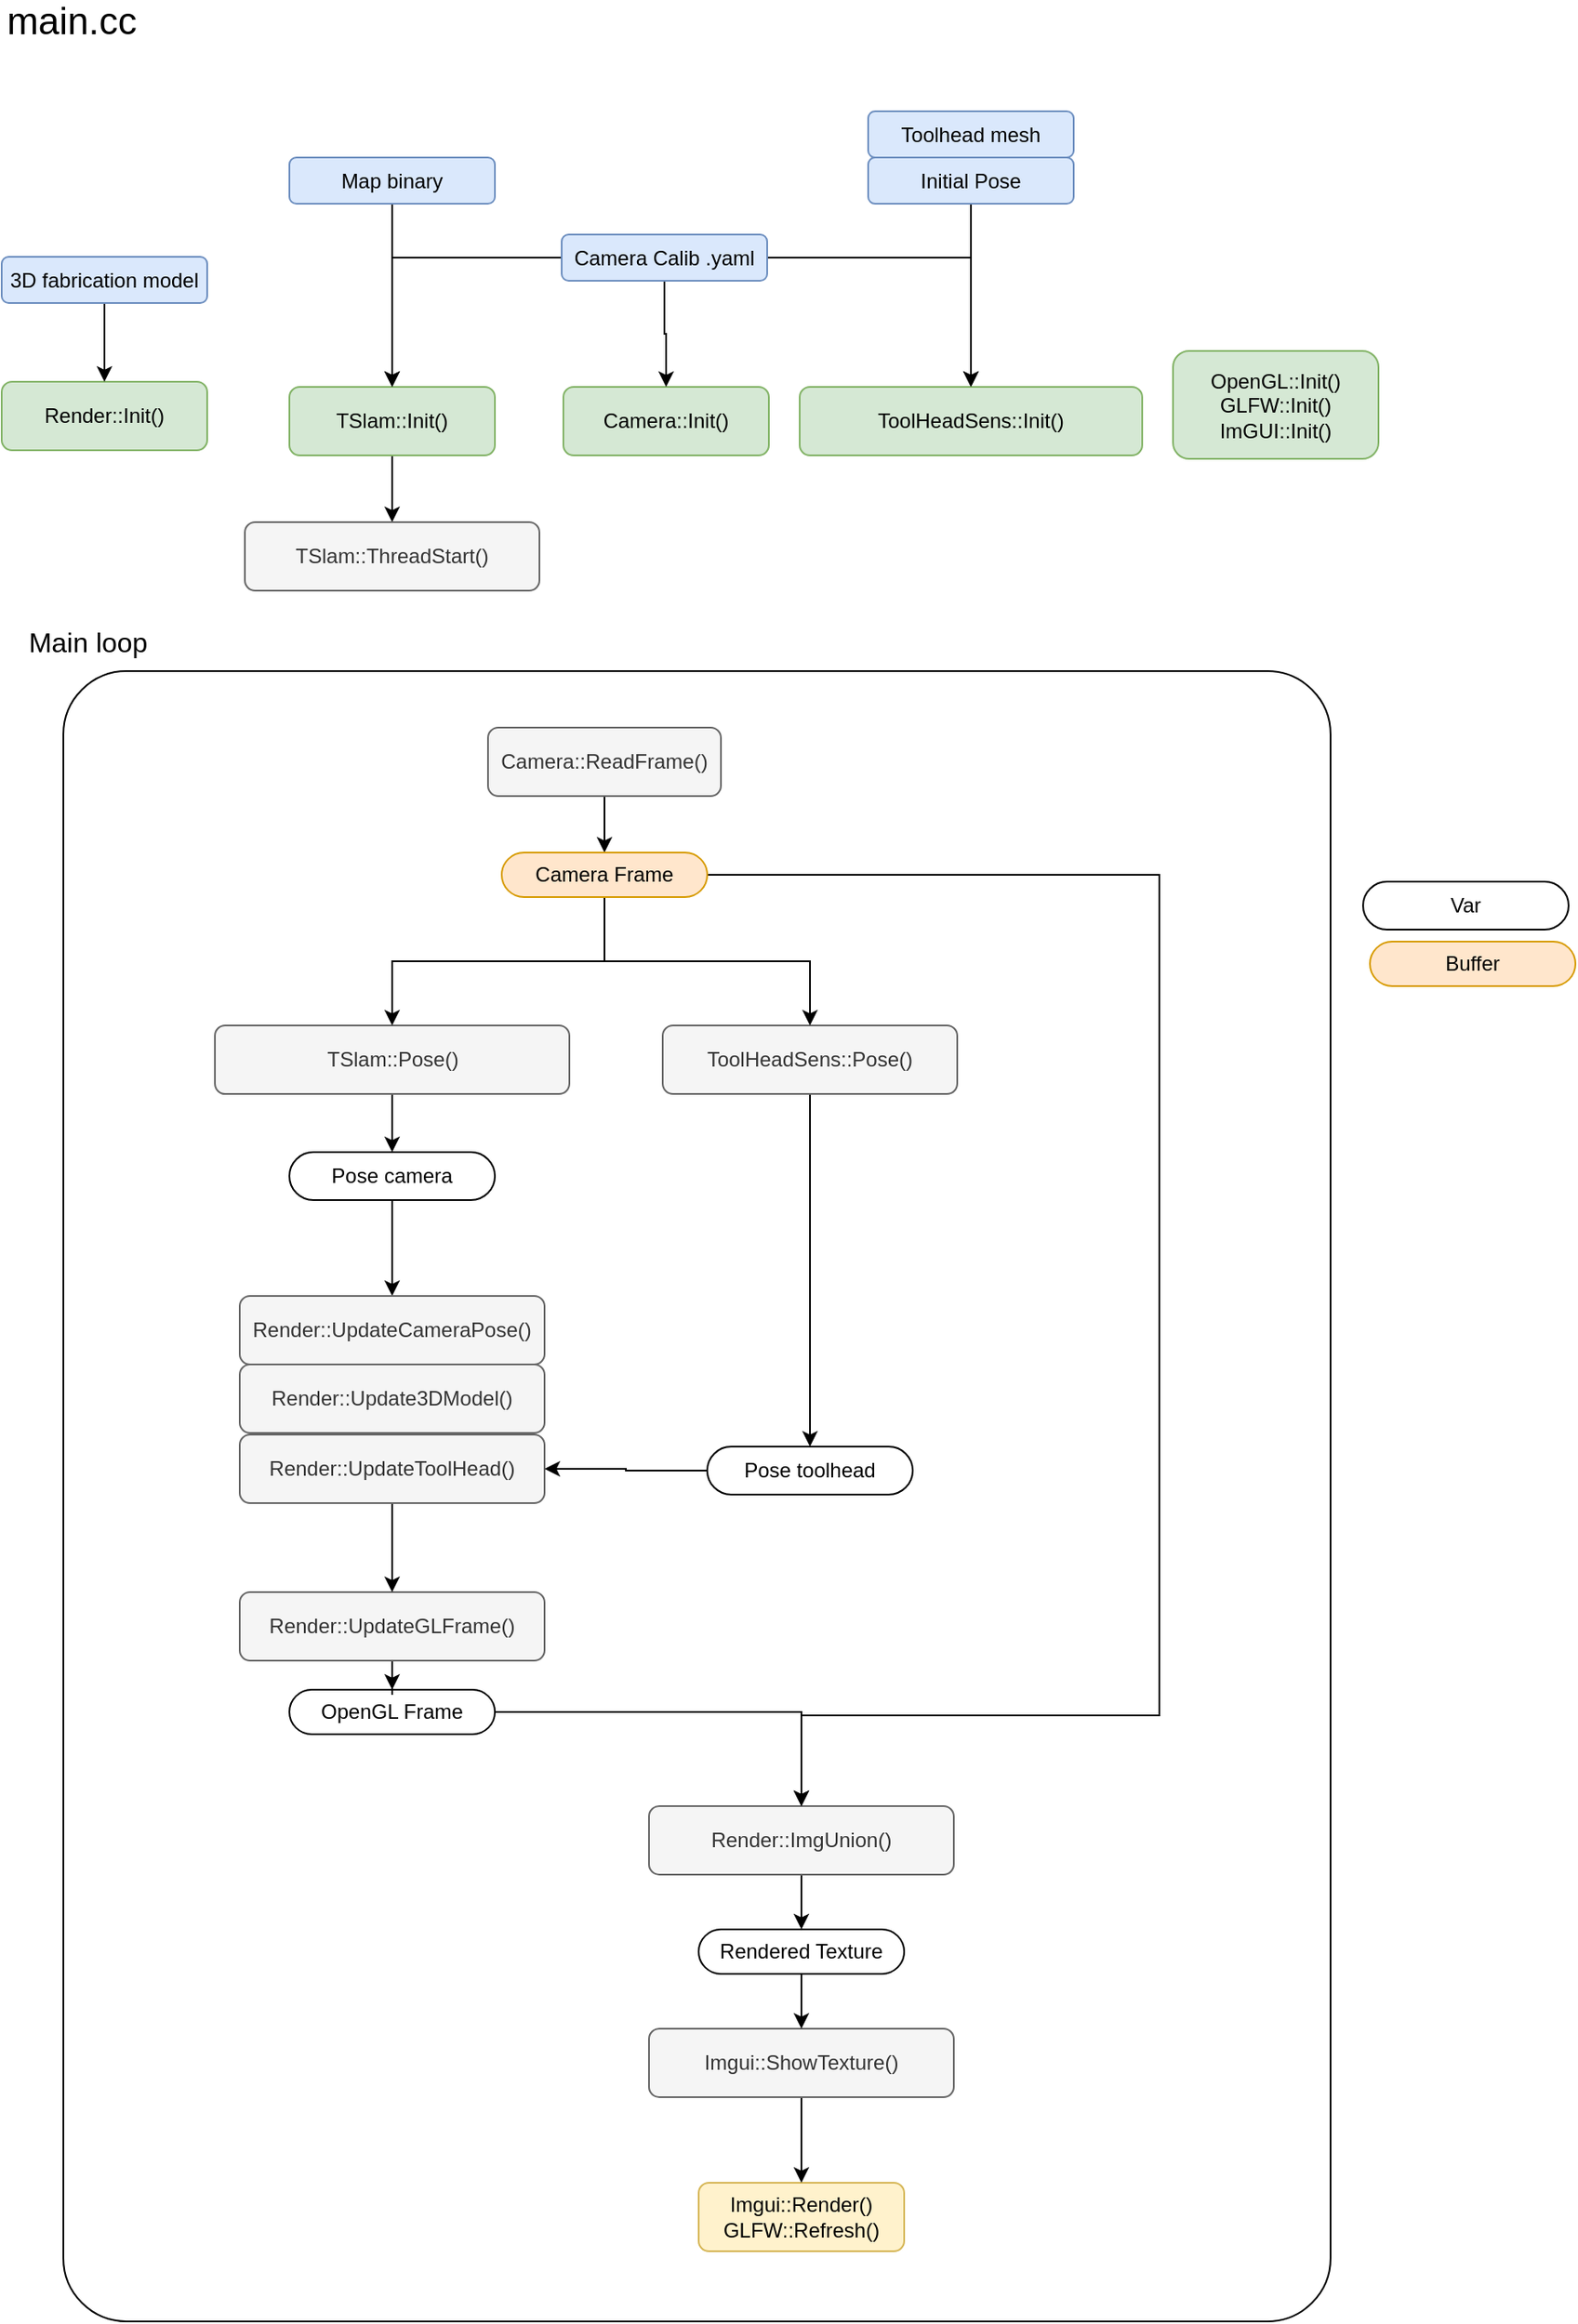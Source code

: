 <mxfile>
    <diagram id="C5RBs43oDa-KdzZeNtuy" name="Page-1">
        <mxGraphModel dx="2467" dy="784" grid="0" gridSize="10" guides="1" tooltips="1" connect="1" arrows="1" fold="1" page="1" pageScale="1" pageWidth="827" pageHeight="1169" math="0" shadow="0">
            <root>
                <mxCell id="WIyWlLk6GJQsqaUBKTNV-0"/>
                <mxCell id="WIyWlLk6GJQsqaUBKTNV-1" parent="WIyWlLk6GJQsqaUBKTNV-0"/>
                <mxCell id="dvy28G7DYci_It_k2Q8M-25" value="" style="rounded=1;whiteSpace=wrap;html=1;fillColor=none;arcSize=5;" parent="WIyWlLk6GJQsqaUBKTNV-1" vertex="1">
                    <mxGeometry x="-195" y="619" width="740" height="964" as="geometry"/>
                </mxCell>
                <mxCell id="dvy28G7DYci_It_k2Q8M-0" value="Camera::Init()" style="rounded=1;whiteSpace=wrap;html=1;fontSize=12;glass=0;strokeWidth=1;shadow=0;fillColor=#d5e8d4;strokeColor=#82b366;" parent="WIyWlLk6GJQsqaUBKTNV-1" vertex="1">
                    <mxGeometry x="97" y="453" width="120" height="40" as="geometry"/>
                </mxCell>
                <mxCell id="dvy28G7DYci_It_k2Q8M-2" value="Render::Init()" style="rounded=1;whiteSpace=wrap;html=1;fontSize=12;glass=0;strokeWidth=1;shadow=0;fillColor=#d5e8d4;strokeColor=#82b366;" parent="WIyWlLk6GJQsqaUBKTNV-1" vertex="1">
                    <mxGeometry x="-231" y="450" width="120" height="40" as="geometry"/>
                </mxCell>
                <mxCell id="dvy28G7DYci_It_k2Q8M-29" value="" style="edgeStyle=orthogonalEdgeStyle;rounded=0;orthogonalLoop=1;jettySize=auto;html=1;" parent="WIyWlLk6GJQsqaUBKTNV-1" source="dvy28G7DYci_It_k2Q8M-3" target="dvy28G7DYci_It_k2Q8M-26" edge="1">
                    <mxGeometry relative="1" as="geometry"/>
                </mxCell>
                <mxCell id="dvy28G7DYci_It_k2Q8M-3" value="TSlam::Init()" style="rounded=1;whiteSpace=wrap;html=1;fontSize=12;glass=0;strokeWidth=1;shadow=0;fillColor=#d5e8d4;strokeColor=#82b366;" parent="WIyWlLk6GJQsqaUBKTNV-1" vertex="1">
                    <mxGeometry x="-63" y="453" width="120" height="40" as="geometry"/>
                </mxCell>
                <mxCell id="dvy28G7DYci_It_k2Q8M-6" value="&lt;font style=&quot;font-size: 22px&quot;&gt;main.cc&lt;/font&gt;" style="text;html=1;strokeColor=none;fillColor=none;align=center;verticalAlign=middle;whiteSpace=wrap;rounded=0;" parent="WIyWlLk6GJQsqaUBKTNV-1" vertex="1">
                    <mxGeometry x="-210" y="230" width="40" height="20" as="geometry"/>
                </mxCell>
                <mxCell id="dvy28G7DYci_It_k2Q8M-8" value="OpenGL::Init()&lt;br&gt;GLFW::Init()&lt;br&gt;ImGUI::Init()" style="rounded=1;whiteSpace=wrap;html=1;fontSize=12;glass=0;strokeWidth=1;shadow=0;fillColor=#d5e8d4;strokeColor=#82b366;" parent="WIyWlLk6GJQsqaUBKTNV-1" vertex="1">
                    <mxGeometry x="453" y="432" width="120" height="63" as="geometry"/>
                </mxCell>
                <mxCell id="dvy28G7DYci_It_k2Q8M-10" value="Imgui::Render()&lt;br&gt;GLFW::Refresh()" style="rounded=1;whiteSpace=wrap;html=1;fontSize=12;glass=0;strokeWidth=1;shadow=0;fillColor=#fff2cc;strokeColor=#d6b656;" parent="WIyWlLk6GJQsqaUBKTNV-1" vertex="1">
                    <mxGeometry x="176" y="1502" width="120" height="40" as="geometry"/>
                </mxCell>
                <mxCell id="dvy28G7DYci_It_k2Q8M-96" style="edgeStyle=orthogonalEdgeStyle;rounded=0;orthogonalLoop=1;jettySize=auto;html=1;entryX=0.5;entryY=0;entryDx=0;entryDy=0;" parent="WIyWlLk6GJQsqaUBKTNV-1" source="dvy28G7DYci_It_k2Q8M-11" target="dvy28G7DYci_It_k2Q8M-3" edge="1">
                    <mxGeometry relative="1" as="geometry"/>
                </mxCell>
                <mxCell id="dvy28G7DYci_It_k2Q8M-97" style="edgeStyle=orthogonalEdgeStyle;rounded=0;orthogonalLoop=1;jettySize=auto;html=1;" parent="WIyWlLk6GJQsqaUBKTNV-1" source="dvy28G7DYci_It_k2Q8M-11" target="dvy28G7DYci_It_k2Q8M-0" edge="1">
                    <mxGeometry relative="1" as="geometry"/>
                </mxCell>
                <mxCell id="dvy28G7DYci_It_k2Q8M-99" style="edgeStyle=orthogonalEdgeStyle;rounded=0;orthogonalLoop=1;jettySize=auto;html=1;entryX=0.5;entryY=0;entryDx=0;entryDy=0;" parent="WIyWlLk6GJQsqaUBKTNV-1" source="dvy28G7DYci_It_k2Q8M-11" target="dvy28G7DYci_It_k2Q8M-20" edge="1">
                    <mxGeometry relative="1" as="geometry"/>
                </mxCell>
                <mxCell id="dvy28G7DYci_It_k2Q8M-11" value="Camera Calib .yaml" style="rounded=1;whiteSpace=wrap;html=1;fontSize=12;glass=0;strokeWidth=1;shadow=0;fillColor=#dae8fc;strokeColor=#6c8ebf;" parent="WIyWlLk6GJQsqaUBKTNV-1" vertex="1">
                    <mxGeometry x="96" y="364" width="120" height="27" as="geometry"/>
                </mxCell>
                <mxCell id="dvy28G7DYci_It_k2Q8M-98" style="edgeStyle=orthogonalEdgeStyle;rounded=0;orthogonalLoop=1;jettySize=auto;html=1;entryX=0.5;entryY=0;entryDx=0;entryDy=0;" parent="WIyWlLk6GJQsqaUBKTNV-1" source="dvy28G7DYci_It_k2Q8M-12" target="dvy28G7DYci_It_k2Q8M-3" edge="1">
                    <mxGeometry relative="1" as="geometry"/>
                </mxCell>
                <mxCell id="dvy28G7DYci_It_k2Q8M-12" value="Map binary" style="rounded=1;whiteSpace=wrap;html=1;fontSize=12;glass=0;strokeWidth=1;shadow=0;fillColor=#dae8fc;strokeColor=#6c8ebf;" parent="WIyWlLk6GJQsqaUBKTNV-1" vertex="1">
                    <mxGeometry x="-63" y="319" width="120" height="27" as="geometry"/>
                </mxCell>
                <mxCell id="dvy28G7DYci_It_k2Q8M-95" style="edgeStyle=orthogonalEdgeStyle;rounded=0;orthogonalLoop=1;jettySize=auto;html=1;entryX=0.5;entryY=0;entryDx=0;entryDy=0;" parent="WIyWlLk6GJQsqaUBKTNV-1" source="dvy28G7DYci_It_k2Q8M-13" target="dvy28G7DYci_It_k2Q8M-2" edge="1">
                    <mxGeometry relative="1" as="geometry"/>
                </mxCell>
                <mxCell id="dvy28G7DYci_It_k2Q8M-13" value="3D fabrication model" style="rounded=1;whiteSpace=wrap;html=1;fontSize=12;glass=0;strokeWidth=1;shadow=0;fillColor=#dae8fc;strokeColor=#6c8ebf;" parent="WIyWlLk6GJQsqaUBKTNV-1" vertex="1">
                    <mxGeometry x="-231" y="377" width="120" height="27" as="geometry"/>
                </mxCell>
                <mxCell id="dvy28G7DYci_It_k2Q8M-20" value="ToolHeadSens::Init()" style="rounded=1;whiteSpace=wrap;html=1;fontSize=12;glass=0;strokeWidth=1;shadow=0;fillColor=#d5e8d4;strokeColor=#82b366;" parent="WIyWlLk6GJQsqaUBKTNV-1" vertex="1">
                    <mxGeometry x="235" y="453" width="200" height="40" as="geometry"/>
                </mxCell>
                <mxCell id="dvy28G7DYci_It_k2Q8M-91" style="edgeStyle=orthogonalEdgeStyle;rounded=0;orthogonalLoop=1;jettySize=auto;html=1;entryX=0.5;entryY=0;entryDx=0;entryDy=0;" parent="WIyWlLk6GJQsqaUBKTNV-1" source="dvy28G7DYci_It_k2Q8M-22" target="dvy28G7DYci_It_k2Q8M-90" edge="1">
                    <mxGeometry relative="1" as="geometry"/>
                </mxCell>
                <mxCell id="dvy28G7DYci_It_k2Q8M-22" value="Camera::ReadFrame()" style="rounded=1;whiteSpace=wrap;html=1;fontSize=12;glass=0;strokeWidth=1;shadow=0;fillColor=#f5f5f5;strokeColor=#666666;fontColor=#333333;" parent="WIyWlLk6GJQsqaUBKTNV-1" vertex="1">
                    <mxGeometry x="53" y="652" width="136" height="40" as="geometry"/>
                </mxCell>
                <mxCell id="dvy28G7DYci_It_k2Q8M-26" value="TSlam::ThreadStart()" style="rounded=1;whiteSpace=wrap;html=1;fontSize=12;glass=0;strokeWidth=1;shadow=0;fillColor=#f5f5f5;strokeColor=#666666;fontColor=#333333;" parent="WIyWlLk6GJQsqaUBKTNV-1" vertex="1">
                    <mxGeometry x="-89" y="532" width="172" height="40" as="geometry"/>
                </mxCell>
                <mxCell id="dvy28G7DYci_It_k2Q8M-35" value="Var" style="rounded=1;whiteSpace=wrap;html=1;fontSize=12;glass=0;strokeWidth=1;shadow=0;arcSize=50;" parent="WIyWlLk6GJQsqaUBKTNV-1" vertex="1">
                    <mxGeometry x="564" y="742" width="120" height="28" as="geometry"/>
                </mxCell>
                <mxCell id="dvy28G7DYci_It_k2Q8M-27" value="&lt;font style=&quot;font-size: 16px&quot;&gt;Main loop&lt;/font&gt;" style="text;html=1;strokeColor=none;fillColor=none;align=center;verticalAlign=middle;whiteSpace=wrap;rounded=0;" parent="WIyWlLk6GJQsqaUBKTNV-1" vertex="1">
                    <mxGeometry x="-217" y="592" width="73" height="20" as="geometry"/>
                </mxCell>
                <mxCell id="dvy28G7DYci_It_k2Q8M-34" style="edgeStyle=orthogonalEdgeStyle;rounded=0;orthogonalLoop=1;jettySize=auto;html=1;entryX=0.5;entryY=0;entryDx=0;entryDy=0;" parent="WIyWlLk6GJQsqaUBKTNV-1" source="dvy28G7DYci_It_k2Q8M-30" target="dvy28G7DYci_It_k2Q8M-31" edge="1">
                    <mxGeometry x="-328" y="592" as="geometry"/>
                </mxCell>
                <mxCell id="dvy28G7DYci_It_k2Q8M-30" value="TSlam::Pose()" style="rounded=1;whiteSpace=wrap;html=1;fontSize=12;glass=0;strokeWidth=1;shadow=0;fillColor=#f5f5f5;strokeColor=#666666;fontColor=#333333;" parent="WIyWlLk6GJQsqaUBKTNV-1" vertex="1">
                    <mxGeometry x="-106.5" y="826" width="207" height="40" as="geometry"/>
                </mxCell>
                <mxCell id="dvy28G7DYci_It_k2Q8M-38" value="" style="edgeStyle=orthogonalEdgeStyle;rounded=0;orthogonalLoop=1;jettySize=auto;html=1;" parent="WIyWlLk6GJQsqaUBKTNV-1" source="dvy28G7DYci_It_k2Q8M-31" target="dvy28G7DYci_It_k2Q8M-37" edge="1">
                    <mxGeometry relative="1" as="geometry"/>
                </mxCell>
                <mxCell id="dvy28G7DYci_It_k2Q8M-31" value="Pose camera" style="rounded=1;whiteSpace=wrap;html=1;fontSize=12;glass=0;strokeWidth=1;shadow=0;arcSize=50;" parent="WIyWlLk6GJQsqaUBKTNV-1" vertex="1">
                    <mxGeometry x="-63" y="900" width="120" height="28" as="geometry"/>
                </mxCell>
                <mxCell id="dvy28G7DYci_It_k2Q8M-37" value="Render::UpdateCameraPose()" style="rounded=1;whiteSpace=wrap;html=1;fontSize=12;glass=0;strokeWidth=1;shadow=0;fillColor=#f5f5f5;strokeColor=#666666;fontColor=#333333;" parent="WIyWlLk6GJQsqaUBKTNV-1" vertex="1">
                    <mxGeometry x="-92" y="984" width="178" height="40" as="geometry"/>
                </mxCell>
                <mxCell id="dvy28G7DYci_It_k2Q8M-54" style="edgeStyle=orthogonalEdgeStyle;rounded=0;orthogonalLoop=1;jettySize=auto;html=1;entryX=0.5;entryY=0;entryDx=0;entryDy=0;" parent="WIyWlLk6GJQsqaUBKTNV-1" source="dvy28G7DYci_It_k2Q8M-45" target="dvy28G7DYci_It_k2Q8M-49" edge="1">
                    <mxGeometry relative="1" as="geometry"/>
                </mxCell>
                <mxCell id="dvy28G7DYci_It_k2Q8M-45" value="Render::ImgUnion()" style="rounded=1;whiteSpace=wrap;html=1;fontSize=12;glass=0;strokeWidth=1;shadow=0;fillColor=#f5f5f5;strokeColor=#666666;fontColor=#333333;" parent="WIyWlLk6GJQsqaUBKTNV-1" vertex="1">
                    <mxGeometry x="147" y="1282" width="178" height="40" as="geometry"/>
                </mxCell>
                <mxCell id="dvy28G7DYci_It_k2Q8M-70" style="edgeStyle=orthogonalEdgeStyle;rounded=0;orthogonalLoop=1;jettySize=auto;html=1;entryX=0.5;entryY=0;entryDx=0;entryDy=0;" parent="WIyWlLk6GJQsqaUBKTNV-1" source="dvy28G7DYci_It_k2Q8M-48" target="dvy28G7DYci_It_k2Q8M-10" edge="1">
                    <mxGeometry relative="1" as="geometry"/>
                </mxCell>
                <mxCell id="dvy28G7DYci_It_k2Q8M-48" value="Imgui::ShowTexture()" style="rounded=1;whiteSpace=wrap;html=1;fontSize=12;glass=0;strokeWidth=1;shadow=0;fillColor=#f5f5f5;strokeColor=#666666;fontColor=#333333;" parent="WIyWlLk6GJQsqaUBKTNV-1" vertex="1">
                    <mxGeometry x="147" y="1412" width="178" height="40" as="geometry"/>
                </mxCell>
                <mxCell id="dvy28G7DYci_It_k2Q8M-55" style="edgeStyle=orthogonalEdgeStyle;rounded=0;orthogonalLoop=1;jettySize=auto;html=1;entryX=0.5;entryY=0;entryDx=0;entryDy=0;" parent="WIyWlLk6GJQsqaUBKTNV-1" source="dvy28G7DYci_It_k2Q8M-49" target="dvy28G7DYci_It_k2Q8M-48" edge="1">
                    <mxGeometry relative="1" as="geometry"/>
                </mxCell>
                <mxCell id="dvy28G7DYci_It_k2Q8M-49" value="Rendered Texture" style="rounded=1;whiteSpace=wrap;html=1;fontSize=12;glass=0;strokeWidth=1;shadow=0;arcSize=50;" parent="WIyWlLk6GJQsqaUBKTNV-1" vertex="1">
                    <mxGeometry x="176" y="1354" width="120" height="26" as="geometry"/>
                </mxCell>
                <mxCell id="dvy28G7DYci_It_k2Q8M-66" style="edgeStyle=orthogonalEdgeStyle;rounded=0;orthogonalLoop=1;jettySize=auto;html=1;entryX=0.5;entryY=0;entryDx=0;entryDy=0;" parent="WIyWlLk6GJQsqaUBKTNV-1" source="dvy28G7DYci_It_k2Q8M-51" target="dvy28G7DYci_It_k2Q8M-45" edge="1">
                    <mxGeometry relative="1" as="geometry"/>
                </mxCell>
                <mxCell id="dvy28G7DYci_It_k2Q8M-51" value="OpenGL Frame" style="rounded=1;whiteSpace=wrap;html=1;fontSize=12;glass=0;strokeWidth=1;shadow=0;arcSize=50;" parent="WIyWlLk6GJQsqaUBKTNV-1" vertex="1">
                    <mxGeometry x="-63" y="1214" width="120" height="26" as="geometry"/>
                </mxCell>
                <mxCell id="dvy28G7DYci_It_k2Q8M-58" value="Render::Update3DModel()" style="rounded=1;whiteSpace=wrap;html=1;fontSize=12;glass=0;strokeWidth=1;shadow=0;fillColor=#f5f5f5;strokeColor=#666666;fontColor=#333333;" parent="WIyWlLk6GJQsqaUBKTNV-1" vertex="1">
                    <mxGeometry x="-92" y="1024" width="178" height="40" as="geometry"/>
                </mxCell>
                <mxCell id="dvy28G7DYci_It_k2Q8M-64" style="edgeStyle=orthogonalEdgeStyle;rounded=0;orthogonalLoop=1;jettySize=auto;html=1;" parent="WIyWlLk6GJQsqaUBKTNV-1" source="dvy28G7DYci_It_k2Q8M-59" target="dvy28G7DYci_It_k2Q8M-51" edge="1">
                    <mxGeometry relative="1" as="geometry"/>
                </mxCell>
                <mxCell id="dvy28G7DYci_It_k2Q8M-59" value="Render::UpdateGLFrame()" style="rounded=1;whiteSpace=wrap;html=1;fontSize=12;glass=0;strokeWidth=1;shadow=0;fillColor=#f5f5f5;strokeColor=#666666;fontColor=#333333;" parent="WIyWlLk6GJQsqaUBKTNV-1" vertex="1">
                    <mxGeometry x="-92" y="1157" width="178" height="40" as="geometry"/>
                </mxCell>
                <mxCell id="dvy28G7DYci_It_k2Q8M-69" value="Buffer" style="rounded=1;whiteSpace=wrap;html=1;fontSize=12;glass=0;strokeWidth=1;shadow=0;arcSize=50;fillColor=#ffe6cc;strokeColor=#d79b00;" parent="WIyWlLk6GJQsqaUBKTNV-1" vertex="1">
                    <mxGeometry x="568" y="777" width="120" height="26" as="geometry"/>
                </mxCell>
                <mxCell id="dvy28G7DYci_It_k2Q8M-86" style="edgeStyle=orthogonalEdgeStyle;rounded=0;orthogonalLoop=1;jettySize=auto;html=1;entryX=0.5;entryY=0;entryDx=0;entryDy=0;" parent="WIyWlLk6GJQsqaUBKTNV-1" source="dvy28G7DYci_It_k2Q8M-75" target="dvy28G7DYci_It_k2Q8M-81" edge="1">
                    <mxGeometry relative="1" as="geometry"/>
                </mxCell>
                <mxCell id="dvy28G7DYci_It_k2Q8M-75" value="ToolHeadSens::Pose()" style="rounded=1;whiteSpace=wrap;html=1;fontSize=12;glass=0;strokeWidth=1;shadow=0;fillColor=#f5f5f5;strokeColor=#666666;fontColor=#333333;" parent="WIyWlLk6GJQsqaUBKTNV-1" vertex="1">
                    <mxGeometry x="155" y="826" width="172" height="40" as="geometry"/>
                </mxCell>
                <mxCell id="dvy28G7DYci_It_k2Q8M-88" value="" style="edgeStyle=orthogonalEdgeStyle;rounded=0;orthogonalLoop=1;jettySize=auto;html=1;" parent="WIyWlLk6GJQsqaUBKTNV-1" source="dvy28G7DYci_It_k2Q8M-80" target="dvy28G7DYci_It_k2Q8M-59" edge="1">
                    <mxGeometry relative="1" as="geometry"/>
                </mxCell>
                <mxCell id="dvy28G7DYci_It_k2Q8M-80" value="Render::UpdateToolHead()" style="rounded=1;whiteSpace=wrap;html=1;fontSize=12;glass=0;strokeWidth=1;shadow=0;fillColor=#f5f5f5;strokeColor=#666666;fontColor=#333333;" parent="WIyWlLk6GJQsqaUBKTNV-1" vertex="1">
                    <mxGeometry x="-92" y="1065" width="178" height="40" as="geometry"/>
                </mxCell>
                <mxCell id="dvy28G7DYci_It_k2Q8M-84" style="edgeStyle=orthogonalEdgeStyle;rounded=0;orthogonalLoop=1;jettySize=auto;html=1;entryX=1;entryY=0.5;entryDx=0;entryDy=0;" parent="WIyWlLk6GJQsqaUBKTNV-1" source="dvy28G7DYci_It_k2Q8M-81" target="dvy28G7DYci_It_k2Q8M-80" edge="1">
                    <mxGeometry relative="1" as="geometry"/>
                </mxCell>
                <mxCell id="dvy28G7DYci_It_k2Q8M-81" value="Pose toolhead" style="rounded=1;whiteSpace=wrap;html=1;fontSize=12;glass=0;strokeWidth=1;shadow=0;arcSize=50;" parent="WIyWlLk6GJQsqaUBKTNV-1" vertex="1">
                    <mxGeometry x="181" y="1072" width="120" height="28" as="geometry"/>
                </mxCell>
                <mxCell id="dvy28G7DYci_It_k2Q8M-92" style="edgeStyle=orthogonalEdgeStyle;rounded=0;orthogonalLoop=1;jettySize=auto;html=1;entryX=0.5;entryY=0;entryDx=0;entryDy=0;" parent="WIyWlLk6GJQsqaUBKTNV-1" source="dvy28G7DYci_It_k2Q8M-90" target="dvy28G7DYci_It_k2Q8M-45" edge="1">
                    <mxGeometry relative="1" as="geometry">
                        <Array as="points">
                            <mxPoint x="445" y="738"/>
                            <mxPoint x="445" y="1229"/>
                            <mxPoint x="236" y="1229"/>
                        </Array>
                    </mxGeometry>
                </mxCell>
                <mxCell id="dvy28G7DYci_It_k2Q8M-93" style="edgeStyle=orthogonalEdgeStyle;rounded=0;orthogonalLoop=1;jettySize=auto;html=1;" parent="WIyWlLk6GJQsqaUBKTNV-1" source="dvy28G7DYci_It_k2Q8M-90" target="dvy28G7DYci_It_k2Q8M-30" edge="1">
                    <mxGeometry relative="1" as="geometry"/>
                </mxCell>
                <mxCell id="dvy28G7DYci_It_k2Q8M-94" style="edgeStyle=orthogonalEdgeStyle;rounded=0;orthogonalLoop=1;jettySize=auto;html=1;" parent="WIyWlLk6GJQsqaUBKTNV-1" source="dvy28G7DYci_It_k2Q8M-90" target="dvy28G7DYci_It_k2Q8M-75" edge="1">
                    <mxGeometry relative="1" as="geometry"/>
                </mxCell>
                <mxCell id="dvy28G7DYci_It_k2Q8M-90" value="Camera Frame" style="rounded=1;whiteSpace=wrap;html=1;fontSize=12;glass=0;strokeWidth=1;shadow=0;arcSize=50;fillColor=#ffe6cc;strokeColor=#d79b00;" parent="WIyWlLk6GJQsqaUBKTNV-1" vertex="1">
                    <mxGeometry x="61" y="725" width="120" height="26" as="geometry"/>
                </mxCell>
                <mxCell id="dvy28G7DYci_It_k2Q8M-102" style="edgeStyle=orthogonalEdgeStyle;rounded=0;orthogonalLoop=1;jettySize=auto;html=1;entryX=0.5;entryY=0;entryDx=0;entryDy=0;" parent="WIyWlLk6GJQsqaUBKTNV-1" source="dvy28G7DYci_It_k2Q8M-100" target="dvy28G7DYci_It_k2Q8M-20" edge="1">
                    <mxGeometry relative="1" as="geometry"/>
                </mxCell>
                <mxCell id="dvy28G7DYci_It_k2Q8M-100" value="Initial Pose" style="rounded=1;whiteSpace=wrap;html=1;fontSize=12;glass=0;strokeWidth=1;shadow=0;fillColor=#dae8fc;strokeColor=#6c8ebf;" parent="WIyWlLk6GJQsqaUBKTNV-1" vertex="1">
                    <mxGeometry x="275" y="319" width="120" height="27" as="geometry"/>
                </mxCell>
                <mxCell id="dvy28G7DYci_It_k2Q8M-101" value="Toolhead mesh" style="rounded=1;whiteSpace=wrap;html=1;fontSize=12;glass=0;strokeWidth=1;shadow=0;fillColor=#dae8fc;strokeColor=#6c8ebf;" parent="WIyWlLk6GJQsqaUBKTNV-1" vertex="1">
                    <mxGeometry x="275" y="292" width="120" height="27" as="geometry"/>
                </mxCell>
            </root>
        </mxGraphModel>
    </diagram>
</mxfile>